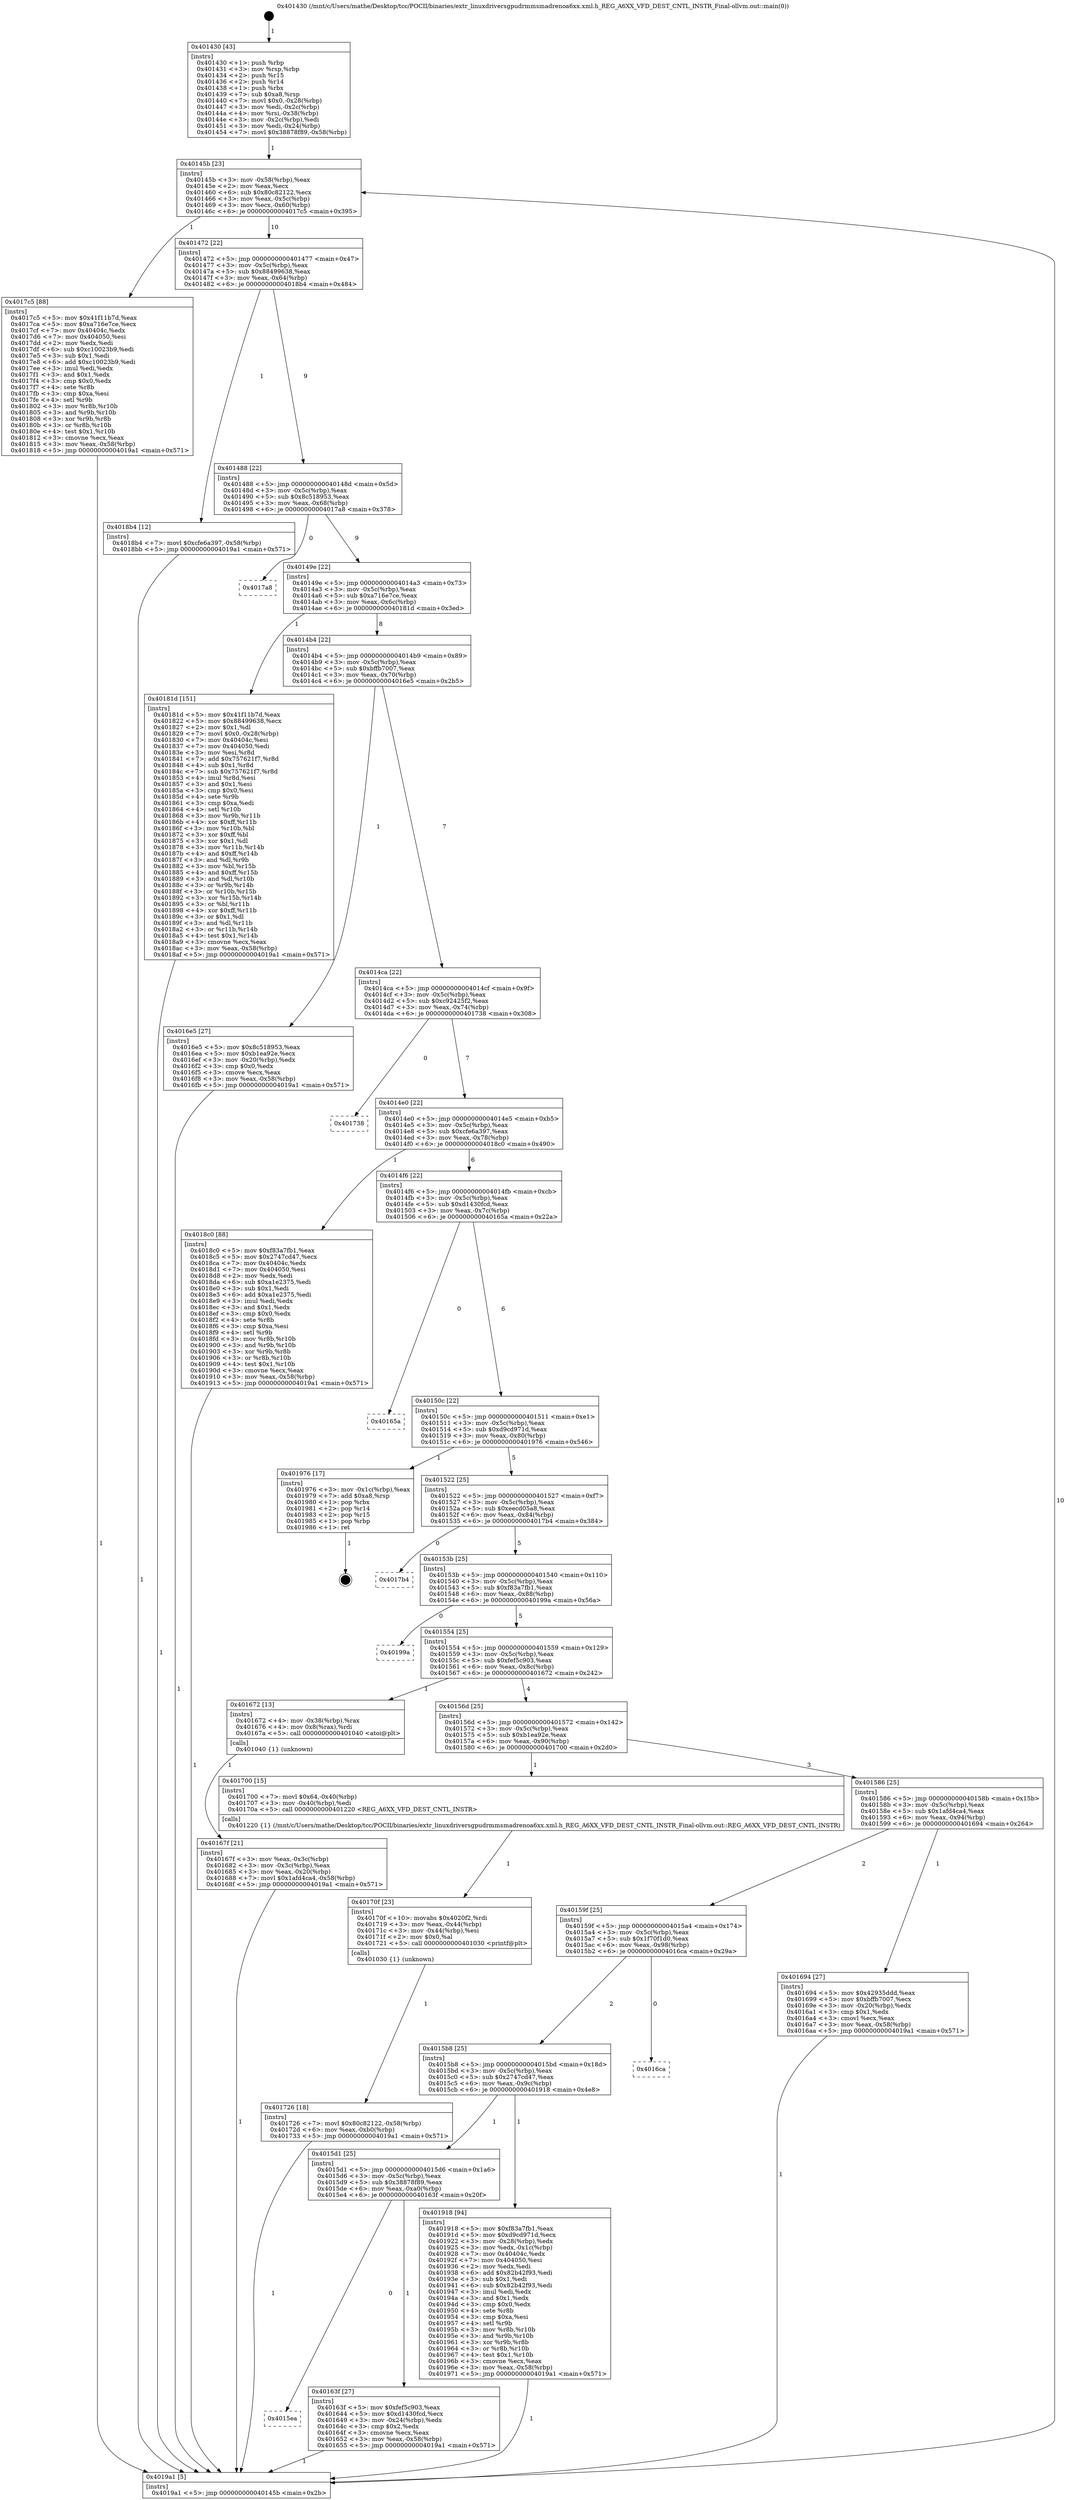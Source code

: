 digraph "0x401430" {
  label = "0x401430 (/mnt/c/Users/mathe/Desktop/tcc/POCII/binaries/extr_linuxdriversgpudrmmsmadrenoa6xx.xml.h_REG_A6XX_VFD_DEST_CNTL_INSTR_Final-ollvm.out::main(0))"
  labelloc = "t"
  node[shape=record]

  Entry [label="",width=0.3,height=0.3,shape=circle,fillcolor=black,style=filled]
  "0x40145b" [label="{
     0x40145b [23]\l
     | [instrs]\l
     &nbsp;&nbsp;0x40145b \<+3\>: mov -0x58(%rbp),%eax\l
     &nbsp;&nbsp;0x40145e \<+2\>: mov %eax,%ecx\l
     &nbsp;&nbsp;0x401460 \<+6\>: sub $0x80c82122,%ecx\l
     &nbsp;&nbsp;0x401466 \<+3\>: mov %eax,-0x5c(%rbp)\l
     &nbsp;&nbsp;0x401469 \<+3\>: mov %ecx,-0x60(%rbp)\l
     &nbsp;&nbsp;0x40146c \<+6\>: je 00000000004017c5 \<main+0x395\>\l
  }"]
  "0x4017c5" [label="{
     0x4017c5 [88]\l
     | [instrs]\l
     &nbsp;&nbsp;0x4017c5 \<+5\>: mov $0x41f11b7d,%eax\l
     &nbsp;&nbsp;0x4017ca \<+5\>: mov $0xa716e7ce,%ecx\l
     &nbsp;&nbsp;0x4017cf \<+7\>: mov 0x40404c,%edx\l
     &nbsp;&nbsp;0x4017d6 \<+7\>: mov 0x404050,%esi\l
     &nbsp;&nbsp;0x4017dd \<+2\>: mov %edx,%edi\l
     &nbsp;&nbsp;0x4017df \<+6\>: sub $0xc10023b9,%edi\l
     &nbsp;&nbsp;0x4017e5 \<+3\>: sub $0x1,%edi\l
     &nbsp;&nbsp;0x4017e8 \<+6\>: add $0xc10023b9,%edi\l
     &nbsp;&nbsp;0x4017ee \<+3\>: imul %edi,%edx\l
     &nbsp;&nbsp;0x4017f1 \<+3\>: and $0x1,%edx\l
     &nbsp;&nbsp;0x4017f4 \<+3\>: cmp $0x0,%edx\l
     &nbsp;&nbsp;0x4017f7 \<+4\>: sete %r8b\l
     &nbsp;&nbsp;0x4017fb \<+3\>: cmp $0xa,%esi\l
     &nbsp;&nbsp;0x4017fe \<+4\>: setl %r9b\l
     &nbsp;&nbsp;0x401802 \<+3\>: mov %r8b,%r10b\l
     &nbsp;&nbsp;0x401805 \<+3\>: and %r9b,%r10b\l
     &nbsp;&nbsp;0x401808 \<+3\>: xor %r9b,%r8b\l
     &nbsp;&nbsp;0x40180b \<+3\>: or %r8b,%r10b\l
     &nbsp;&nbsp;0x40180e \<+4\>: test $0x1,%r10b\l
     &nbsp;&nbsp;0x401812 \<+3\>: cmovne %ecx,%eax\l
     &nbsp;&nbsp;0x401815 \<+3\>: mov %eax,-0x58(%rbp)\l
     &nbsp;&nbsp;0x401818 \<+5\>: jmp 00000000004019a1 \<main+0x571\>\l
  }"]
  "0x401472" [label="{
     0x401472 [22]\l
     | [instrs]\l
     &nbsp;&nbsp;0x401472 \<+5\>: jmp 0000000000401477 \<main+0x47\>\l
     &nbsp;&nbsp;0x401477 \<+3\>: mov -0x5c(%rbp),%eax\l
     &nbsp;&nbsp;0x40147a \<+5\>: sub $0x88499638,%eax\l
     &nbsp;&nbsp;0x40147f \<+3\>: mov %eax,-0x64(%rbp)\l
     &nbsp;&nbsp;0x401482 \<+6\>: je 00000000004018b4 \<main+0x484\>\l
  }"]
  Exit [label="",width=0.3,height=0.3,shape=circle,fillcolor=black,style=filled,peripheries=2]
  "0x4018b4" [label="{
     0x4018b4 [12]\l
     | [instrs]\l
     &nbsp;&nbsp;0x4018b4 \<+7\>: movl $0xcfe6a397,-0x58(%rbp)\l
     &nbsp;&nbsp;0x4018bb \<+5\>: jmp 00000000004019a1 \<main+0x571\>\l
  }"]
  "0x401488" [label="{
     0x401488 [22]\l
     | [instrs]\l
     &nbsp;&nbsp;0x401488 \<+5\>: jmp 000000000040148d \<main+0x5d\>\l
     &nbsp;&nbsp;0x40148d \<+3\>: mov -0x5c(%rbp),%eax\l
     &nbsp;&nbsp;0x401490 \<+5\>: sub $0x8c518953,%eax\l
     &nbsp;&nbsp;0x401495 \<+3\>: mov %eax,-0x68(%rbp)\l
     &nbsp;&nbsp;0x401498 \<+6\>: je 00000000004017a8 \<main+0x378\>\l
  }"]
  "0x401726" [label="{
     0x401726 [18]\l
     | [instrs]\l
     &nbsp;&nbsp;0x401726 \<+7\>: movl $0x80c82122,-0x58(%rbp)\l
     &nbsp;&nbsp;0x40172d \<+6\>: mov %eax,-0xb0(%rbp)\l
     &nbsp;&nbsp;0x401733 \<+5\>: jmp 00000000004019a1 \<main+0x571\>\l
  }"]
  "0x4017a8" [label="{
     0x4017a8\l
  }", style=dashed]
  "0x40149e" [label="{
     0x40149e [22]\l
     | [instrs]\l
     &nbsp;&nbsp;0x40149e \<+5\>: jmp 00000000004014a3 \<main+0x73\>\l
     &nbsp;&nbsp;0x4014a3 \<+3\>: mov -0x5c(%rbp),%eax\l
     &nbsp;&nbsp;0x4014a6 \<+5\>: sub $0xa716e7ce,%eax\l
     &nbsp;&nbsp;0x4014ab \<+3\>: mov %eax,-0x6c(%rbp)\l
     &nbsp;&nbsp;0x4014ae \<+6\>: je 000000000040181d \<main+0x3ed\>\l
  }"]
  "0x40170f" [label="{
     0x40170f [23]\l
     | [instrs]\l
     &nbsp;&nbsp;0x40170f \<+10\>: movabs $0x4020f2,%rdi\l
     &nbsp;&nbsp;0x401719 \<+3\>: mov %eax,-0x44(%rbp)\l
     &nbsp;&nbsp;0x40171c \<+3\>: mov -0x44(%rbp),%esi\l
     &nbsp;&nbsp;0x40171f \<+2\>: mov $0x0,%al\l
     &nbsp;&nbsp;0x401721 \<+5\>: call 0000000000401030 \<printf@plt\>\l
     | [calls]\l
     &nbsp;&nbsp;0x401030 \{1\} (unknown)\l
  }"]
  "0x40181d" [label="{
     0x40181d [151]\l
     | [instrs]\l
     &nbsp;&nbsp;0x40181d \<+5\>: mov $0x41f11b7d,%eax\l
     &nbsp;&nbsp;0x401822 \<+5\>: mov $0x88499638,%ecx\l
     &nbsp;&nbsp;0x401827 \<+2\>: mov $0x1,%dl\l
     &nbsp;&nbsp;0x401829 \<+7\>: movl $0x0,-0x28(%rbp)\l
     &nbsp;&nbsp;0x401830 \<+7\>: mov 0x40404c,%esi\l
     &nbsp;&nbsp;0x401837 \<+7\>: mov 0x404050,%edi\l
     &nbsp;&nbsp;0x40183e \<+3\>: mov %esi,%r8d\l
     &nbsp;&nbsp;0x401841 \<+7\>: add $0x757621f7,%r8d\l
     &nbsp;&nbsp;0x401848 \<+4\>: sub $0x1,%r8d\l
     &nbsp;&nbsp;0x40184c \<+7\>: sub $0x757621f7,%r8d\l
     &nbsp;&nbsp;0x401853 \<+4\>: imul %r8d,%esi\l
     &nbsp;&nbsp;0x401857 \<+3\>: and $0x1,%esi\l
     &nbsp;&nbsp;0x40185a \<+3\>: cmp $0x0,%esi\l
     &nbsp;&nbsp;0x40185d \<+4\>: sete %r9b\l
     &nbsp;&nbsp;0x401861 \<+3\>: cmp $0xa,%edi\l
     &nbsp;&nbsp;0x401864 \<+4\>: setl %r10b\l
     &nbsp;&nbsp;0x401868 \<+3\>: mov %r9b,%r11b\l
     &nbsp;&nbsp;0x40186b \<+4\>: xor $0xff,%r11b\l
     &nbsp;&nbsp;0x40186f \<+3\>: mov %r10b,%bl\l
     &nbsp;&nbsp;0x401872 \<+3\>: xor $0xff,%bl\l
     &nbsp;&nbsp;0x401875 \<+3\>: xor $0x1,%dl\l
     &nbsp;&nbsp;0x401878 \<+3\>: mov %r11b,%r14b\l
     &nbsp;&nbsp;0x40187b \<+4\>: and $0xff,%r14b\l
     &nbsp;&nbsp;0x40187f \<+3\>: and %dl,%r9b\l
     &nbsp;&nbsp;0x401882 \<+3\>: mov %bl,%r15b\l
     &nbsp;&nbsp;0x401885 \<+4\>: and $0xff,%r15b\l
     &nbsp;&nbsp;0x401889 \<+3\>: and %dl,%r10b\l
     &nbsp;&nbsp;0x40188c \<+3\>: or %r9b,%r14b\l
     &nbsp;&nbsp;0x40188f \<+3\>: or %r10b,%r15b\l
     &nbsp;&nbsp;0x401892 \<+3\>: xor %r15b,%r14b\l
     &nbsp;&nbsp;0x401895 \<+3\>: or %bl,%r11b\l
     &nbsp;&nbsp;0x401898 \<+4\>: xor $0xff,%r11b\l
     &nbsp;&nbsp;0x40189c \<+3\>: or $0x1,%dl\l
     &nbsp;&nbsp;0x40189f \<+3\>: and %dl,%r11b\l
     &nbsp;&nbsp;0x4018a2 \<+3\>: or %r11b,%r14b\l
     &nbsp;&nbsp;0x4018a5 \<+4\>: test $0x1,%r14b\l
     &nbsp;&nbsp;0x4018a9 \<+3\>: cmovne %ecx,%eax\l
     &nbsp;&nbsp;0x4018ac \<+3\>: mov %eax,-0x58(%rbp)\l
     &nbsp;&nbsp;0x4018af \<+5\>: jmp 00000000004019a1 \<main+0x571\>\l
  }"]
  "0x4014b4" [label="{
     0x4014b4 [22]\l
     | [instrs]\l
     &nbsp;&nbsp;0x4014b4 \<+5\>: jmp 00000000004014b9 \<main+0x89\>\l
     &nbsp;&nbsp;0x4014b9 \<+3\>: mov -0x5c(%rbp),%eax\l
     &nbsp;&nbsp;0x4014bc \<+5\>: sub $0xbffb7007,%eax\l
     &nbsp;&nbsp;0x4014c1 \<+3\>: mov %eax,-0x70(%rbp)\l
     &nbsp;&nbsp;0x4014c4 \<+6\>: je 00000000004016e5 \<main+0x2b5\>\l
  }"]
  "0x40167f" [label="{
     0x40167f [21]\l
     | [instrs]\l
     &nbsp;&nbsp;0x40167f \<+3\>: mov %eax,-0x3c(%rbp)\l
     &nbsp;&nbsp;0x401682 \<+3\>: mov -0x3c(%rbp),%eax\l
     &nbsp;&nbsp;0x401685 \<+3\>: mov %eax,-0x20(%rbp)\l
     &nbsp;&nbsp;0x401688 \<+7\>: movl $0x1afd4ca4,-0x58(%rbp)\l
     &nbsp;&nbsp;0x40168f \<+5\>: jmp 00000000004019a1 \<main+0x571\>\l
  }"]
  "0x4016e5" [label="{
     0x4016e5 [27]\l
     | [instrs]\l
     &nbsp;&nbsp;0x4016e5 \<+5\>: mov $0x8c518953,%eax\l
     &nbsp;&nbsp;0x4016ea \<+5\>: mov $0xb1ea92e,%ecx\l
     &nbsp;&nbsp;0x4016ef \<+3\>: mov -0x20(%rbp),%edx\l
     &nbsp;&nbsp;0x4016f2 \<+3\>: cmp $0x0,%edx\l
     &nbsp;&nbsp;0x4016f5 \<+3\>: cmove %ecx,%eax\l
     &nbsp;&nbsp;0x4016f8 \<+3\>: mov %eax,-0x58(%rbp)\l
     &nbsp;&nbsp;0x4016fb \<+5\>: jmp 00000000004019a1 \<main+0x571\>\l
  }"]
  "0x4014ca" [label="{
     0x4014ca [22]\l
     | [instrs]\l
     &nbsp;&nbsp;0x4014ca \<+5\>: jmp 00000000004014cf \<main+0x9f\>\l
     &nbsp;&nbsp;0x4014cf \<+3\>: mov -0x5c(%rbp),%eax\l
     &nbsp;&nbsp;0x4014d2 \<+5\>: sub $0xc92425f2,%eax\l
     &nbsp;&nbsp;0x4014d7 \<+3\>: mov %eax,-0x74(%rbp)\l
     &nbsp;&nbsp;0x4014da \<+6\>: je 0000000000401738 \<main+0x308\>\l
  }"]
  "0x401430" [label="{
     0x401430 [43]\l
     | [instrs]\l
     &nbsp;&nbsp;0x401430 \<+1\>: push %rbp\l
     &nbsp;&nbsp;0x401431 \<+3\>: mov %rsp,%rbp\l
     &nbsp;&nbsp;0x401434 \<+2\>: push %r15\l
     &nbsp;&nbsp;0x401436 \<+2\>: push %r14\l
     &nbsp;&nbsp;0x401438 \<+1\>: push %rbx\l
     &nbsp;&nbsp;0x401439 \<+7\>: sub $0xa8,%rsp\l
     &nbsp;&nbsp;0x401440 \<+7\>: movl $0x0,-0x28(%rbp)\l
     &nbsp;&nbsp;0x401447 \<+3\>: mov %edi,-0x2c(%rbp)\l
     &nbsp;&nbsp;0x40144a \<+4\>: mov %rsi,-0x38(%rbp)\l
     &nbsp;&nbsp;0x40144e \<+3\>: mov -0x2c(%rbp),%edi\l
     &nbsp;&nbsp;0x401451 \<+3\>: mov %edi,-0x24(%rbp)\l
     &nbsp;&nbsp;0x401454 \<+7\>: movl $0x38878f89,-0x58(%rbp)\l
  }"]
  "0x401738" [label="{
     0x401738\l
  }", style=dashed]
  "0x4014e0" [label="{
     0x4014e0 [22]\l
     | [instrs]\l
     &nbsp;&nbsp;0x4014e0 \<+5\>: jmp 00000000004014e5 \<main+0xb5\>\l
     &nbsp;&nbsp;0x4014e5 \<+3\>: mov -0x5c(%rbp),%eax\l
     &nbsp;&nbsp;0x4014e8 \<+5\>: sub $0xcfe6a397,%eax\l
     &nbsp;&nbsp;0x4014ed \<+3\>: mov %eax,-0x78(%rbp)\l
     &nbsp;&nbsp;0x4014f0 \<+6\>: je 00000000004018c0 \<main+0x490\>\l
  }"]
  "0x4019a1" [label="{
     0x4019a1 [5]\l
     | [instrs]\l
     &nbsp;&nbsp;0x4019a1 \<+5\>: jmp 000000000040145b \<main+0x2b\>\l
  }"]
  "0x4018c0" [label="{
     0x4018c0 [88]\l
     | [instrs]\l
     &nbsp;&nbsp;0x4018c0 \<+5\>: mov $0xf83a7fb1,%eax\l
     &nbsp;&nbsp;0x4018c5 \<+5\>: mov $0x2747cd47,%ecx\l
     &nbsp;&nbsp;0x4018ca \<+7\>: mov 0x40404c,%edx\l
     &nbsp;&nbsp;0x4018d1 \<+7\>: mov 0x404050,%esi\l
     &nbsp;&nbsp;0x4018d8 \<+2\>: mov %edx,%edi\l
     &nbsp;&nbsp;0x4018da \<+6\>: sub $0xa1e2375,%edi\l
     &nbsp;&nbsp;0x4018e0 \<+3\>: sub $0x1,%edi\l
     &nbsp;&nbsp;0x4018e3 \<+6\>: add $0xa1e2375,%edi\l
     &nbsp;&nbsp;0x4018e9 \<+3\>: imul %edi,%edx\l
     &nbsp;&nbsp;0x4018ec \<+3\>: and $0x1,%edx\l
     &nbsp;&nbsp;0x4018ef \<+3\>: cmp $0x0,%edx\l
     &nbsp;&nbsp;0x4018f2 \<+4\>: sete %r8b\l
     &nbsp;&nbsp;0x4018f6 \<+3\>: cmp $0xa,%esi\l
     &nbsp;&nbsp;0x4018f9 \<+4\>: setl %r9b\l
     &nbsp;&nbsp;0x4018fd \<+3\>: mov %r8b,%r10b\l
     &nbsp;&nbsp;0x401900 \<+3\>: and %r9b,%r10b\l
     &nbsp;&nbsp;0x401903 \<+3\>: xor %r9b,%r8b\l
     &nbsp;&nbsp;0x401906 \<+3\>: or %r8b,%r10b\l
     &nbsp;&nbsp;0x401909 \<+4\>: test $0x1,%r10b\l
     &nbsp;&nbsp;0x40190d \<+3\>: cmovne %ecx,%eax\l
     &nbsp;&nbsp;0x401910 \<+3\>: mov %eax,-0x58(%rbp)\l
     &nbsp;&nbsp;0x401913 \<+5\>: jmp 00000000004019a1 \<main+0x571\>\l
  }"]
  "0x4014f6" [label="{
     0x4014f6 [22]\l
     | [instrs]\l
     &nbsp;&nbsp;0x4014f6 \<+5\>: jmp 00000000004014fb \<main+0xcb\>\l
     &nbsp;&nbsp;0x4014fb \<+3\>: mov -0x5c(%rbp),%eax\l
     &nbsp;&nbsp;0x4014fe \<+5\>: sub $0xd1430fcd,%eax\l
     &nbsp;&nbsp;0x401503 \<+3\>: mov %eax,-0x7c(%rbp)\l
     &nbsp;&nbsp;0x401506 \<+6\>: je 000000000040165a \<main+0x22a\>\l
  }"]
  "0x4015ea" [label="{
     0x4015ea\l
  }", style=dashed]
  "0x40165a" [label="{
     0x40165a\l
  }", style=dashed]
  "0x40150c" [label="{
     0x40150c [22]\l
     | [instrs]\l
     &nbsp;&nbsp;0x40150c \<+5\>: jmp 0000000000401511 \<main+0xe1\>\l
     &nbsp;&nbsp;0x401511 \<+3\>: mov -0x5c(%rbp),%eax\l
     &nbsp;&nbsp;0x401514 \<+5\>: sub $0xd9cd971d,%eax\l
     &nbsp;&nbsp;0x401519 \<+3\>: mov %eax,-0x80(%rbp)\l
     &nbsp;&nbsp;0x40151c \<+6\>: je 0000000000401976 \<main+0x546\>\l
  }"]
  "0x40163f" [label="{
     0x40163f [27]\l
     | [instrs]\l
     &nbsp;&nbsp;0x40163f \<+5\>: mov $0xfef5c903,%eax\l
     &nbsp;&nbsp;0x401644 \<+5\>: mov $0xd1430fcd,%ecx\l
     &nbsp;&nbsp;0x401649 \<+3\>: mov -0x24(%rbp),%edx\l
     &nbsp;&nbsp;0x40164c \<+3\>: cmp $0x2,%edx\l
     &nbsp;&nbsp;0x40164f \<+3\>: cmovne %ecx,%eax\l
     &nbsp;&nbsp;0x401652 \<+3\>: mov %eax,-0x58(%rbp)\l
     &nbsp;&nbsp;0x401655 \<+5\>: jmp 00000000004019a1 \<main+0x571\>\l
  }"]
  "0x401976" [label="{
     0x401976 [17]\l
     | [instrs]\l
     &nbsp;&nbsp;0x401976 \<+3\>: mov -0x1c(%rbp),%eax\l
     &nbsp;&nbsp;0x401979 \<+7\>: add $0xa8,%rsp\l
     &nbsp;&nbsp;0x401980 \<+1\>: pop %rbx\l
     &nbsp;&nbsp;0x401981 \<+2\>: pop %r14\l
     &nbsp;&nbsp;0x401983 \<+2\>: pop %r15\l
     &nbsp;&nbsp;0x401985 \<+1\>: pop %rbp\l
     &nbsp;&nbsp;0x401986 \<+1\>: ret\l
  }"]
  "0x401522" [label="{
     0x401522 [25]\l
     | [instrs]\l
     &nbsp;&nbsp;0x401522 \<+5\>: jmp 0000000000401527 \<main+0xf7\>\l
     &nbsp;&nbsp;0x401527 \<+3\>: mov -0x5c(%rbp),%eax\l
     &nbsp;&nbsp;0x40152a \<+5\>: sub $0xeecd05a8,%eax\l
     &nbsp;&nbsp;0x40152f \<+6\>: mov %eax,-0x84(%rbp)\l
     &nbsp;&nbsp;0x401535 \<+6\>: je 00000000004017b4 \<main+0x384\>\l
  }"]
  "0x4015d1" [label="{
     0x4015d1 [25]\l
     | [instrs]\l
     &nbsp;&nbsp;0x4015d1 \<+5\>: jmp 00000000004015d6 \<main+0x1a6\>\l
     &nbsp;&nbsp;0x4015d6 \<+3\>: mov -0x5c(%rbp),%eax\l
     &nbsp;&nbsp;0x4015d9 \<+5\>: sub $0x38878f89,%eax\l
     &nbsp;&nbsp;0x4015de \<+6\>: mov %eax,-0xa0(%rbp)\l
     &nbsp;&nbsp;0x4015e4 \<+6\>: je 000000000040163f \<main+0x20f\>\l
  }"]
  "0x4017b4" [label="{
     0x4017b4\l
  }", style=dashed]
  "0x40153b" [label="{
     0x40153b [25]\l
     | [instrs]\l
     &nbsp;&nbsp;0x40153b \<+5\>: jmp 0000000000401540 \<main+0x110\>\l
     &nbsp;&nbsp;0x401540 \<+3\>: mov -0x5c(%rbp),%eax\l
     &nbsp;&nbsp;0x401543 \<+5\>: sub $0xf83a7fb1,%eax\l
     &nbsp;&nbsp;0x401548 \<+6\>: mov %eax,-0x88(%rbp)\l
     &nbsp;&nbsp;0x40154e \<+6\>: je 000000000040199a \<main+0x56a\>\l
  }"]
  "0x401918" [label="{
     0x401918 [94]\l
     | [instrs]\l
     &nbsp;&nbsp;0x401918 \<+5\>: mov $0xf83a7fb1,%eax\l
     &nbsp;&nbsp;0x40191d \<+5\>: mov $0xd9cd971d,%ecx\l
     &nbsp;&nbsp;0x401922 \<+3\>: mov -0x28(%rbp),%edx\l
     &nbsp;&nbsp;0x401925 \<+3\>: mov %edx,-0x1c(%rbp)\l
     &nbsp;&nbsp;0x401928 \<+7\>: mov 0x40404c,%edx\l
     &nbsp;&nbsp;0x40192f \<+7\>: mov 0x404050,%esi\l
     &nbsp;&nbsp;0x401936 \<+2\>: mov %edx,%edi\l
     &nbsp;&nbsp;0x401938 \<+6\>: add $0x82b42f93,%edi\l
     &nbsp;&nbsp;0x40193e \<+3\>: sub $0x1,%edi\l
     &nbsp;&nbsp;0x401941 \<+6\>: sub $0x82b42f93,%edi\l
     &nbsp;&nbsp;0x401947 \<+3\>: imul %edi,%edx\l
     &nbsp;&nbsp;0x40194a \<+3\>: and $0x1,%edx\l
     &nbsp;&nbsp;0x40194d \<+3\>: cmp $0x0,%edx\l
     &nbsp;&nbsp;0x401950 \<+4\>: sete %r8b\l
     &nbsp;&nbsp;0x401954 \<+3\>: cmp $0xa,%esi\l
     &nbsp;&nbsp;0x401957 \<+4\>: setl %r9b\l
     &nbsp;&nbsp;0x40195b \<+3\>: mov %r8b,%r10b\l
     &nbsp;&nbsp;0x40195e \<+3\>: and %r9b,%r10b\l
     &nbsp;&nbsp;0x401961 \<+3\>: xor %r9b,%r8b\l
     &nbsp;&nbsp;0x401964 \<+3\>: or %r8b,%r10b\l
     &nbsp;&nbsp;0x401967 \<+4\>: test $0x1,%r10b\l
     &nbsp;&nbsp;0x40196b \<+3\>: cmovne %ecx,%eax\l
     &nbsp;&nbsp;0x40196e \<+3\>: mov %eax,-0x58(%rbp)\l
     &nbsp;&nbsp;0x401971 \<+5\>: jmp 00000000004019a1 \<main+0x571\>\l
  }"]
  "0x40199a" [label="{
     0x40199a\l
  }", style=dashed]
  "0x401554" [label="{
     0x401554 [25]\l
     | [instrs]\l
     &nbsp;&nbsp;0x401554 \<+5\>: jmp 0000000000401559 \<main+0x129\>\l
     &nbsp;&nbsp;0x401559 \<+3\>: mov -0x5c(%rbp),%eax\l
     &nbsp;&nbsp;0x40155c \<+5\>: sub $0xfef5c903,%eax\l
     &nbsp;&nbsp;0x401561 \<+6\>: mov %eax,-0x8c(%rbp)\l
     &nbsp;&nbsp;0x401567 \<+6\>: je 0000000000401672 \<main+0x242\>\l
  }"]
  "0x4015b8" [label="{
     0x4015b8 [25]\l
     | [instrs]\l
     &nbsp;&nbsp;0x4015b8 \<+5\>: jmp 00000000004015bd \<main+0x18d\>\l
     &nbsp;&nbsp;0x4015bd \<+3\>: mov -0x5c(%rbp),%eax\l
     &nbsp;&nbsp;0x4015c0 \<+5\>: sub $0x2747cd47,%eax\l
     &nbsp;&nbsp;0x4015c5 \<+6\>: mov %eax,-0x9c(%rbp)\l
     &nbsp;&nbsp;0x4015cb \<+6\>: je 0000000000401918 \<main+0x4e8\>\l
  }"]
  "0x401672" [label="{
     0x401672 [13]\l
     | [instrs]\l
     &nbsp;&nbsp;0x401672 \<+4\>: mov -0x38(%rbp),%rax\l
     &nbsp;&nbsp;0x401676 \<+4\>: mov 0x8(%rax),%rdi\l
     &nbsp;&nbsp;0x40167a \<+5\>: call 0000000000401040 \<atoi@plt\>\l
     | [calls]\l
     &nbsp;&nbsp;0x401040 \{1\} (unknown)\l
  }"]
  "0x40156d" [label="{
     0x40156d [25]\l
     | [instrs]\l
     &nbsp;&nbsp;0x40156d \<+5\>: jmp 0000000000401572 \<main+0x142\>\l
     &nbsp;&nbsp;0x401572 \<+3\>: mov -0x5c(%rbp),%eax\l
     &nbsp;&nbsp;0x401575 \<+5\>: sub $0xb1ea92e,%eax\l
     &nbsp;&nbsp;0x40157a \<+6\>: mov %eax,-0x90(%rbp)\l
     &nbsp;&nbsp;0x401580 \<+6\>: je 0000000000401700 \<main+0x2d0\>\l
  }"]
  "0x4016ca" [label="{
     0x4016ca\l
  }", style=dashed]
  "0x401700" [label="{
     0x401700 [15]\l
     | [instrs]\l
     &nbsp;&nbsp;0x401700 \<+7\>: movl $0x64,-0x40(%rbp)\l
     &nbsp;&nbsp;0x401707 \<+3\>: mov -0x40(%rbp),%edi\l
     &nbsp;&nbsp;0x40170a \<+5\>: call 0000000000401220 \<REG_A6XX_VFD_DEST_CNTL_INSTR\>\l
     | [calls]\l
     &nbsp;&nbsp;0x401220 \{1\} (/mnt/c/Users/mathe/Desktop/tcc/POCII/binaries/extr_linuxdriversgpudrmmsmadrenoa6xx.xml.h_REG_A6XX_VFD_DEST_CNTL_INSTR_Final-ollvm.out::REG_A6XX_VFD_DEST_CNTL_INSTR)\l
  }"]
  "0x401586" [label="{
     0x401586 [25]\l
     | [instrs]\l
     &nbsp;&nbsp;0x401586 \<+5\>: jmp 000000000040158b \<main+0x15b\>\l
     &nbsp;&nbsp;0x40158b \<+3\>: mov -0x5c(%rbp),%eax\l
     &nbsp;&nbsp;0x40158e \<+5\>: sub $0x1afd4ca4,%eax\l
     &nbsp;&nbsp;0x401593 \<+6\>: mov %eax,-0x94(%rbp)\l
     &nbsp;&nbsp;0x401599 \<+6\>: je 0000000000401694 \<main+0x264\>\l
  }"]
  "0x40159f" [label="{
     0x40159f [25]\l
     | [instrs]\l
     &nbsp;&nbsp;0x40159f \<+5\>: jmp 00000000004015a4 \<main+0x174\>\l
     &nbsp;&nbsp;0x4015a4 \<+3\>: mov -0x5c(%rbp),%eax\l
     &nbsp;&nbsp;0x4015a7 \<+5\>: sub $0x1f70f1d0,%eax\l
     &nbsp;&nbsp;0x4015ac \<+6\>: mov %eax,-0x98(%rbp)\l
     &nbsp;&nbsp;0x4015b2 \<+6\>: je 00000000004016ca \<main+0x29a\>\l
  }"]
  "0x401694" [label="{
     0x401694 [27]\l
     | [instrs]\l
     &nbsp;&nbsp;0x401694 \<+5\>: mov $0x42935ddd,%eax\l
     &nbsp;&nbsp;0x401699 \<+5\>: mov $0xbffb7007,%ecx\l
     &nbsp;&nbsp;0x40169e \<+3\>: mov -0x20(%rbp),%edx\l
     &nbsp;&nbsp;0x4016a1 \<+3\>: cmp $0x1,%edx\l
     &nbsp;&nbsp;0x4016a4 \<+3\>: cmovl %ecx,%eax\l
     &nbsp;&nbsp;0x4016a7 \<+3\>: mov %eax,-0x58(%rbp)\l
     &nbsp;&nbsp;0x4016aa \<+5\>: jmp 00000000004019a1 \<main+0x571\>\l
  }"]
  Entry -> "0x401430" [label=" 1"]
  "0x40145b" -> "0x4017c5" [label=" 1"]
  "0x40145b" -> "0x401472" [label=" 10"]
  "0x401976" -> Exit [label=" 1"]
  "0x401472" -> "0x4018b4" [label=" 1"]
  "0x401472" -> "0x401488" [label=" 9"]
  "0x401918" -> "0x4019a1" [label=" 1"]
  "0x401488" -> "0x4017a8" [label=" 0"]
  "0x401488" -> "0x40149e" [label=" 9"]
  "0x4018c0" -> "0x4019a1" [label=" 1"]
  "0x40149e" -> "0x40181d" [label=" 1"]
  "0x40149e" -> "0x4014b4" [label=" 8"]
  "0x4018b4" -> "0x4019a1" [label=" 1"]
  "0x4014b4" -> "0x4016e5" [label=" 1"]
  "0x4014b4" -> "0x4014ca" [label=" 7"]
  "0x40181d" -> "0x4019a1" [label=" 1"]
  "0x4014ca" -> "0x401738" [label=" 0"]
  "0x4014ca" -> "0x4014e0" [label=" 7"]
  "0x4017c5" -> "0x4019a1" [label=" 1"]
  "0x4014e0" -> "0x4018c0" [label=" 1"]
  "0x4014e0" -> "0x4014f6" [label=" 6"]
  "0x401726" -> "0x4019a1" [label=" 1"]
  "0x4014f6" -> "0x40165a" [label=" 0"]
  "0x4014f6" -> "0x40150c" [label=" 6"]
  "0x40170f" -> "0x401726" [label=" 1"]
  "0x40150c" -> "0x401976" [label=" 1"]
  "0x40150c" -> "0x401522" [label=" 5"]
  "0x401700" -> "0x40170f" [label=" 1"]
  "0x401522" -> "0x4017b4" [label=" 0"]
  "0x401522" -> "0x40153b" [label=" 5"]
  "0x401694" -> "0x4019a1" [label=" 1"]
  "0x40153b" -> "0x40199a" [label=" 0"]
  "0x40153b" -> "0x401554" [label=" 5"]
  "0x40167f" -> "0x4019a1" [label=" 1"]
  "0x401554" -> "0x401672" [label=" 1"]
  "0x401554" -> "0x40156d" [label=" 4"]
  "0x4019a1" -> "0x40145b" [label=" 10"]
  "0x40156d" -> "0x401700" [label=" 1"]
  "0x40156d" -> "0x401586" [label=" 3"]
  "0x401430" -> "0x40145b" [label=" 1"]
  "0x401586" -> "0x401694" [label=" 1"]
  "0x401586" -> "0x40159f" [label=" 2"]
  "0x40163f" -> "0x4019a1" [label=" 1"]
  "0x40159f" -> "0x4016ca" [label=" 0"]
  "0x40159f" -> "0x4015b8" [label=" 2"]
  "0x401672" -> "0x40167f" [label=" 1"]
  "0x4015b8" -> "0x401918" [label=" 1"]
  "0x4015b8" -> "0x4015d1" [label=" 1"]
  "0x4016e5" -> "0x4019a1" [label=" 1"]
  "0x4015d1" -> "0x40163f" [label=" 1"]
  "0x4015d1" -> "0x4015ea" [label=" 0"]
}
